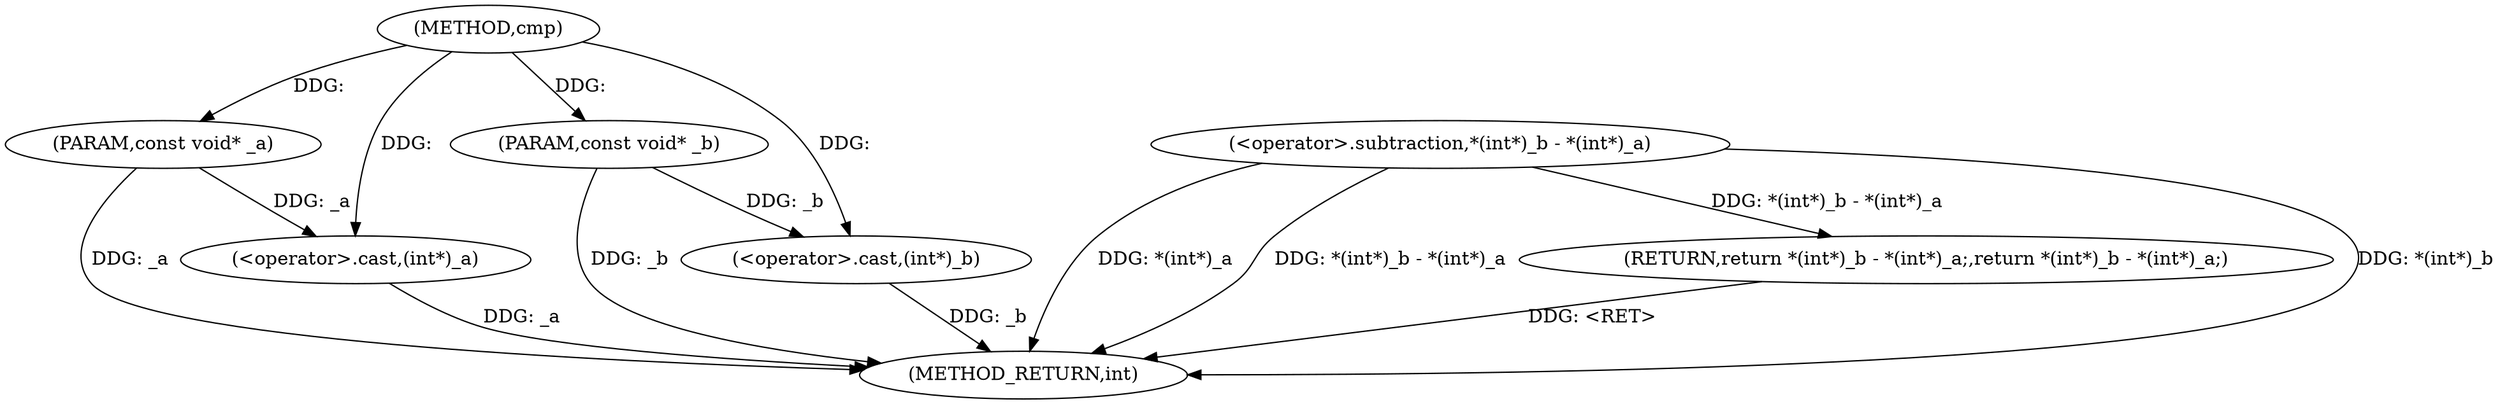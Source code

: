 digraph "cmp" {  
"1000110" [label = "(METHOD,cmp)" ]
"1000124" [label = "(METHOD_RETURN,int)" ]
"1000111" [label = "(PARAM,const void* _a)" ]
"1000112" [label = "(PARAM,const void* _b)" ]
"1000114" [label = "(RETURN,return *(int*)_b - *(int*)_a;,return *(int*)_b - *(int*)_a;)" ]
"1000115" [label = "(<operator>.subtraction,*(int*)_b - *(int*)_a)" ]
"1000117" [label = "(<operator>.cast,(int*)_b)" ]
"1000121" [label = "(<operator>.cast,(int*)_a)" ]
  "1000111" -> "1000124"  [ label = "DDG: _a"] 
  "1000112" -> "1000124"  [ label = "DDG: _b"] 
  "1000117" -> "1000124"  [ label = "DDG: _b"] 
  "1000115" -> "1000124"  [ label = "DDG: *(int*)_b"] 
  "1000121" -> "1000124"  [ label = "DDG: _a"] 
  "1000115" -> "1000124"  [ label = "DDG: *(int*)_a"] 
  "1000115" -> "1000124"  [ label = "DDG: *(int*)_b - *(int*)_a"] 
  "1000114" -> "1000124"  [ label = "DDG: <RET>"] 
  "1000110" -> "1000111"  [ label = "DDG: "] 
  "1000110" -> "1000112"  [ label = "DDG: "] 
  "1000115" -> "1000114"  [ label = "DDG: *(int*)_b - *(int*)_a"] 
  "1000112" -> "1000117"  [ label = "DDG: _b"] 
  "1000110" -> "1000117"  [ label = "DDG: "] 
  "1000111" -> "1000121"  [ label = "DDG: _a"] 
  "1000110" -> "1000121"  [ label = "DDG: "] 
}
